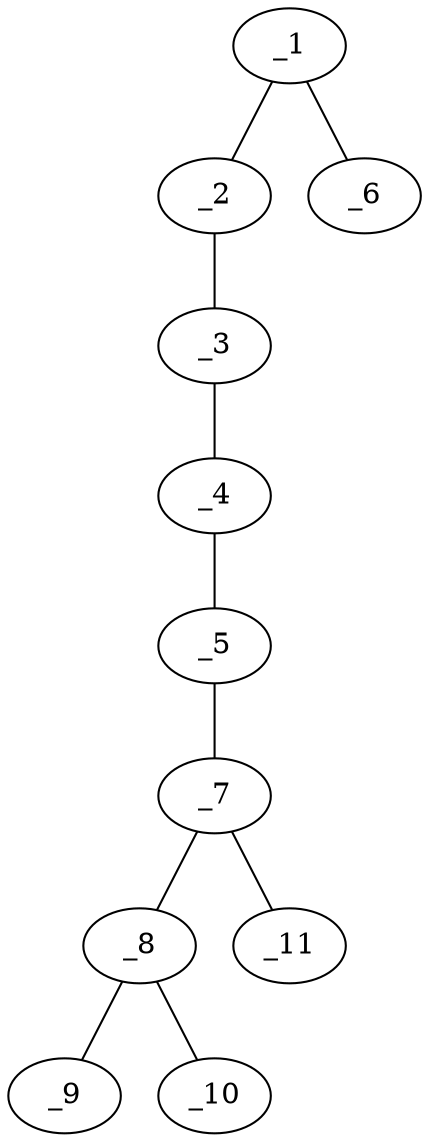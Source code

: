 graph molid689429 {
	_1	 [charge=0,
		chem=1,
		symbol="C  ",
		x="2.866",
		y="0.25"];
	_2	 [charge=0,
		chem=1,
		symbol="C  ",
		x="3.7321",
		y="-0.25"];
	_1 -- _2	 [valence=1];
	_6	 [charge=0,
		chem=2,
		symbol="O  ",
		x=2,
		y="-0.25"];
	_1 -- _6	 [valence=1];
	_3	 [charge=0,
		chem=5,
		symbol="S  ",
		x="4.5981",
		y="0.25"];
	_2 -- _3	 [valence=1];
	_4	 [charge=0,
		chem=5,
		symbol="S  ",
		x="5.4641",
		y="-0.25"];
	_3 -- _4	 [valence=1];
	_5	 [charge=0,
		chem=1,
		symbol="C  ",
		x="6.3301",
		y="0.25"];
	_4 -- _5	 [valence=1];
	_7	 [charge=0,
		chem=1,
		symbol="C  ",
		x="7.1962",
		y="-0.25"];
	_5 -- _7	 [valence=1];
	_8	 [charge=0,
		chem=1,
		symbol="C  ",
		x="8.0622",
		y="0.25"];
	_7 -- _8	 [valence=1];
	_11	 [charge=0,
		chem=4,
		symbol="N  ",
		x="7.1962",
		y="-1.25"];
	_7 -- _11	 [valence=1];
	_9	 [charge=0,
		chem=2,
		symbol="O  ",
		x="8.9282",
		y="-0.25"];
	_8 -- _9	 [valence=2];
	_10	 [charge=0,
		chem=2,
		symbol="O  ",
		x="8.0622",
		y="1.25"];
	_8 -- _10	 [valence=1];
}
